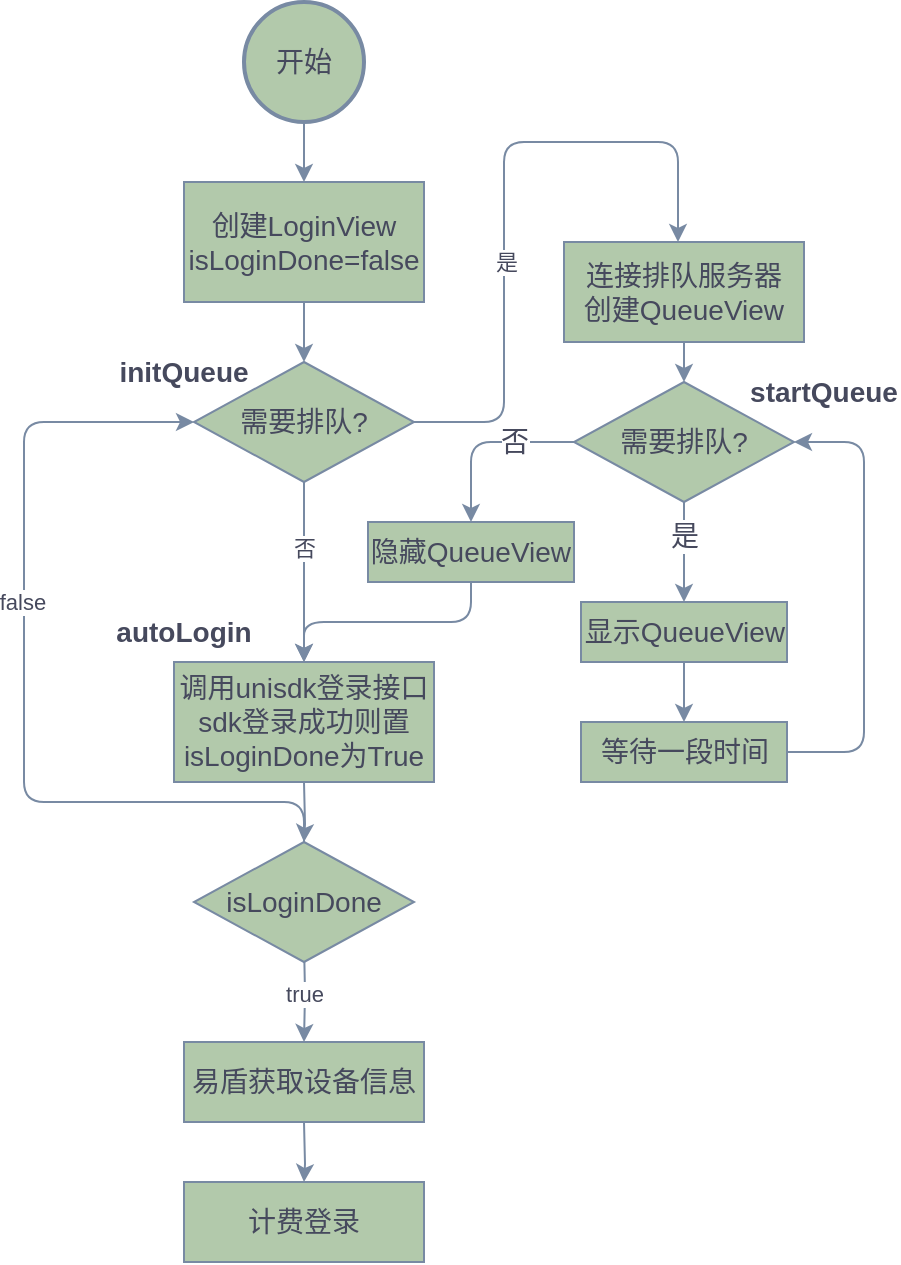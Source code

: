 <mxfile version="15.7.4" type="github" pages="6">
  <diagram id="XdbtvgqvNu7m0K-4gskh" name="第 2 页">
    <mxGraphModel dx="2177" dy="834" grid="1" gridSize="10" guides="1" tooltips="1" connect="1" arrows="1" fold="1" page="1" pageScale="1" pageWidth="827" pageHeight="1169" math="0" shadow="0">
      <root>
        <mxCell id="XElLrKs_fJI2qOLERGhf-0" />
        <mxCell id="XElLrKs_fJI2qOLERGhf-1" parent="XElLrKs_fJI2qOLERGhf-0" />
        <mxCell id="XElLrKs_fJI2qOLERGhf-2" style="edgeStyle=orthogonalEdgeStyle;rounded=0;orthogonalLoop=1;jettySize=auto;html=1;fontSize=14;exitX=0.5;exitY=1;exitDx=0;exitDy=0;exitPerimeter=0;strokeColor=#788AA3;fontColor=#46495D;" parent="XElLrKs_fJI2qOLERGhf-1" source="XElLrKs_fJI2qOLERGhf-13" target="XElLrKs_fJI2qOLERGhf-5" edge="1">
          <mxGeometry relative="1" as="geometry">
            <mxPoint x="-460" y="220" as="sourcePoint" />
          </mxGeometry>
        </mxCell>
        <mxCell id="XElLrKs_fJI2qOLERGhf-3" style="edgeStyle=orthogonalEdgeStyle;rounded=0;orthogonalLoop=1;jettySize=auto;html=1;fontSize=14;exitX=0.5;exitY=1;exitDx=0;exitDy=0;strokeColor=#788AA3;fontColor=#46495D;" parent="XElLrKs_fJI2qOLERGhf-1" source="XElLrKs_fJI2qOLERGhf-14" target="XElLrKs_fJI2qOLERGhf-7" edge="1">
          <mxGeometry relative="1" as="geometry">
            <mxPoint x="-460" y="400" as="sourcePoint" />
          </mxGeometry>
        </mxCell>
        <mxCell id="856v2uh3g571-Y4YOiQi-13" value="否" style="edgeLabel;html=1;align=center;verticalAlign=middle;resizable=0;points=[];fontColor=#46495D;" vertex="1" connectable="0" parent="XElLrKs_fJI2qOLERGhf-3">
          <mxGeometry x="-0.283" relative="1" as="geometry">
            <mxPoint as="offset" />
          </mxGeometry>
        </mxCell>
        <mxCell id="XElLrKs_fJI2qOLERGhf-4" style="edgeStyle=orthogonalEdgeStyle;rounded=0;orthogonalLoop=1;jettySize=auto;html=1;fontSize=14;strokeColor=#788AA3;fontColor=#46495D;" parent="XElLrKs_fJI2qOLERGhf-1" source="XElLrKs_fJI2qOLERGhf-5" target="XElLrKs_fJI2qOLERGhf-14" edge="1">
          <mxGeometry relative="1" as="geometry" />
        </mxCell>
        <mxCell id="XElLrKs_fJI2qOLERGhf-5" value="创建LoginView&lt;br&gt;isLoginDone=false" style="rounded=0;whiteSpace=wrap;html=1;fontSize=14;fillColor=#B2C9AB;strokeColor=#788AA3;fontColor=#46495D;" parent="XElLrKs_fJI2qOLERGhf-1" vertex="1">
          <mxGeometry x="-520" y="230" width="120" height="60" as="geometry" />
        </mxCell>
        <mxCell id="XElLrKs_fJI2qOLERGhf-6" style="edgeStyle=orthogonalEdgeStyle;rounded=0;orthogonalLoop=1;jettySize=auto;html=1;fontSize=14;strokeColor=#788AA3;fontColor=#46495D;" parent="XElLrKs_fJI2qOLERGhf-1" target="XElLrKs_fJI2qOLERGhf-11" edge="1">
          <mxGeometry relative="1" as="geometry">
            <mxPoint x="-460" y="660" as="targetPoint" />
            <mxPoint x="-460" y="610" as="sourcePoint" />
          </mxGeometry>
        </mxCell>
        <mxCell id="856v2uh3g571-Y4YOiQi-7" value="true" style="edgeLabel;html=1;align=center;verticalAlign=middle;resizable=0;points=[];fontColor=#46495D;" vertex="1" connectable="0" parent="XElLrKs_fJI2qOLERGhf-6">
          <mxGeometry x="0.382" y="1" relative="1" as="geometry">
            <mxPoint x="-1" y="-9" as="offset" />
          </mxGeometry>
        </mxCell>
        <mxCell id="XElLrKs_fJI2qOLERGhf-7" value="调用unisdk登录接口&lt;br&gt;sdk登录成功则置&lt;br&gt;isLoginDone为True" style="rounded=0;whiteSpace=wrap;html=1;fontSize=14;fillColor=#B2C9AB;strokeColor=#788AA3;fontColor=#46495D;" parent="XElLrKs_fJI2qOLERGhf-1" vertex="1">
          <mxGeometry x="-525" y="470" width="130" height="60" as="geometry" />
        </mxCell>
        <mxCell id="XElLrKs_fJI2qOLERGhf-11" value="易盾获取设备信息" style="rounded=0;whiteSpace=wrap;html=1;fontSize=14;fillColor=#B2C9AB;strokeColor=#788AA3;fontColor=#46495D;" parent="XElLrKs_fJI2qOLERGhf-1" vertex="1">
          <mxGeometry x="-520" y="660" width="120" height="40" as="geometry" />
        </mxCell>
        <mxCell id="XElLrKs_fJI2qOLERGhf-13" value="开始" style="strokeWidth=2;html=1;shape=mxgraph.flowchart.start_1;whiteSpace=wrap;fontSize=14;fillColor=#B2C9AB;strokeColor=#788AA3;fontColor=#46495D;" parent="XElLrKs_fJI2qOLERGhf-1" vertex="1">
          <mxGeometry x="-490" y="140" width="60" height="60" as="geometry" />
        </mxCell>
        <mxCell id="856v2uh3g571-Y4YOiQi-11" style="edgeStyle=orthogonalEdgeStyle;curved=0;rounded=1;sketch=0;orthogonalLoop=1;jettySize=auto;html=1;fontColor=#46495D;strokeColor=#788AA3;fillColor=#B2C9AB;" edge="1" parent="XElLrKs_fJI2qOLERGhf-1" source="XElLrKs_fJI2qOLERGhf-14" target="856v2uh3g571-Y4YOiQi-10">
          <mxGeometry relative="1" as="geometry">
            <mxPoint x="-240" y="190" as="targetPoint" />
            <Array as="points">
              <mxPoint x="-360" y="350" />
              <mxPoint x="-360" y="210" />
              <mxPoint x="-273" y="210" />
            </Array>
          </mxGeometry>
        </mxCell>
        <mxCell id="856v2uh3g571-Y4YOiQi-12" value="是" style="edgeLabel;html=1;align=center;verticalAlign=middle;resizable=0;points=[];fontColor=#46495D;" vertex="1" connectable="0" parent="856v2uh3g571-Y4YOiQi-11">
          <mxGeometry x="-0.4" y="-2" relative="1" as="geometry">
            <mxPoint x="-1" y="-29" as="offset" />
          </mxGeometry>
        </mxCell>
        <mxCell id="XElLrKs_fJI2qOLERGhf-14" value="需要排队?" style="rhombus;whiteSpace=wrap;html=1;fontSize=14;fillColor=#B2C9AB;strokeColor=#788AA3;fontColor=#46495D;" parent="XElLrKs_fJI2qOLERGhf-1" vertex="1">
          <mxGeometry x="-515" y="320" width="110" height="60" as="geometry" />
        </mxCell>
        <mxCell id="856v2uh3g571-Y4YOiQi-3" style="edgeStyle=orthogonalEdgeStyle;rounded=0;orthogonalLoop=1;jettySize=auto;html=1;fontSize=14;strokeColor=#788AA3;fontColor=#46495D;" edge="1" target="856v2uh3g571-Y4YOiQi-4" parent="XElLrKs_fJI2qOLERGhf-1">
          <mxGeometry relative="1" as="geometry">
            <mxPoint x="-460" y="750" as="targetPoint" />
            <mxPoint x="-460" y="700" as="sourcePoint" />
          </mxGeometry>
        </mxCell>
        <mxCell id="856v2uh3g571-Y4YOiQi-4" value="计费登录" style="rounded=0;whiteSpace=wrap;html=1;fontSize=14;fillColor=#B2C9AB;strokeColor=#788AA3;fontColor=#46495D;" vertex="1" parent="XElLrKs_fJI2qOLERGhf-1">
          <mxGeometry x="-520" y="730" width="120" height="40" as="geometry" />
        </mxCell>
        <mxCell id="856v2uh3g571-Y4YOiQi-5" style="edgeStyle=orthogonalEdgeStyle;rounded=0;orthogonalLoop=1;jettySize=auto;html=1;fontSize=14;strokeColor=#788AA3;fontColor=#46495D;" edge="1" target="856v2uh3g571-Y4YOiQi-6" parent="XElLrKs_fJI2qOLERGhf-1">
          <mxGeometry relative="1" as="geometry">
            <mxPoint x="-460" y="530" as="sourcePoint" />
          </mxGeometry>
        </mxCell>
        <mxCell id="856v2uh3g571-Y4YOiQi-8" style="edgeStyle=orthogonalEdgeStyle;curved=0;rounded=1;sketch=0;orthogonalLoop=1;jettySize=auto;html=1;entryX=0;entryY=0.5;entryDx=0;entryDy=0;fontColor=#46495D;strokeColor=#788AA3;fillColor=#B2C9AB;" edge="1" parent="XElLrKs_fJI2qOLERGhf-1" source="856v2uh3g571-Y4YOiQi-6" target="XElLrKs_fJI2qOLERGhf-14">
          <mxGeometry relative="1" as="geometry">
            <Array as="points">
              <mxPoint x="-600" y="540" />
              <mxPoint x="-600" y="350" />
            </Array>
          </mxGeometry>
        </mxCell>
        <mxCell id="856v2uh3g571-Y4YOiQi-9" value="false" style="edgeLabel;html=1;align=center;verticalAlign=middle;resizable=0;points=[];fontColor=#46495D;" vertex="1" connectable="0" parent="856v2uh3g571-Y4YOiQi-8">
          <mxGeometry x="-0.043" y="1" relative="1" as="geometry">
            <mxPoint y="-52" as="offset" />
          </mxGeometry>
        </mxCell>
        <mxCell id="856v2uh3g571-Y4YOiQi-6" value="isLoginDone" style="rhombus;whiteSpace=wrap;html=1;fontSize=14;fillColor=#B2C9AB;strokeColor=#788AA3;fontColor=#46495D;" vertex="1" parent="XElLrKs_fJI2qOLERGhf-1">
          <mxGeometry x="-515" y="560" width="110" height="60" as="geometry" />
        </mxCell>
        <mxCell id="856v2uh3g571-Y4YOiQi-15" style="edgeStyle=orthogonalEdgeStyle;curved=0;rounded=1;sketch=0;orthogonalLoop=1;jettySize=auto;html=1;entryX=0.5;entryY=0;entryDx=0;entryDy=0;fontColor=#46495D;strokeColor=#788AA3;fillColor=#B2C9AB;" edge="1" parent="XElLrKs_fJI2qOLERGhf-1" source="856v2uh3g571-Y4YOiQi-10" target="856v2uh3g571-Y4YOiQi-16">
          <mxGeometry relative="1" as="geometry">
            <mxPoint x="-275" y="310" as="sourcePoint" />
            <mxPoint x="-275" y="340" as="targetPoint" />
          </mxGeometry>
        </mxCell>
        <mxCell id="856v2uh3g571-Y4YOiQi-10" value="连接排队服务器&lt;br&gt;创建QueueView" style="rounded=0;whiteSpace=wrap;html=1;fontSize=14;fillColor=#B2C9AB;strokeColor=#788AA3;fontColor=#46495D;" vertex="1" parent="XElLrKs_fJI2qOLERGhf-1">
          <mxGeometry x="-330" y="260" width="120" height="50" as="geometry" />
        </mxCell>
        <mxCell id="856v2uh3g571-Y4YOiQi-20" style="edgeStyle=orthogonalEdgeStyle;curved=0;rounded=1;sketch=0;orthogonalLoop=1;jettySize=auto;html=1;entryX=0.5;entryY=0;entryDx=0;entryDy=0;fontColor=#46495D;strokeColor=#788AA3;fillColor=#B2C9AB;" edge="1" parent="XElLrKs_fJI2qOLERGhf-1" source="856v2uh3g571-Y4YOiQi-16" target="856v2uh3g571-Y4YOiQi-19">
          <mxGeometry relative="1" as="geometry">
            <Array as="points">
              <mxPoint x="-377" y="360" />
            </Array>
          </mxGeometry>
        </mxCell>
        <mxCell id="856v2uh3g571-Y4YOiQi-32" value="否" style="edgeLabel;html=1;align=center;verticalAlign=middle;resizable=0;points=[];fontSize=14;fontColor=#46495D;" vertex="1" connectable="0" parent="856v2uh3g571-Y4YOiQi-20">
          <mxGeometry x="-0.337" relative="1" as="geometry">
            <mxPoint as="offset" />
          </mxGeometry>
        </mxCell>
        <mxCell id="856v2uh3g571-Y4YOiQi-23" style="edgeStyle=orthogonalEdgeStyle;curved=0;rounded=1;sketch=0;orthogonalLoop=1;jettySize=auto;html=1;entryX=0.5;entryY=0;entryDx=0;entryDy=0;fontColor=#46495D;strokeColor=#788AA3;fillColor=#B2C9AB;" edge="1" parent="XElLrKs_fJI2qOLERGhf-1" source="856v2uh3g571-Y4YOiQi-16" target="856v2uh3g571-Y4YOiQi-22">
          <mxGeometry relative="1" as="geometry" />
        </mxCell>
        <mxCell id="856v2uh3g571-Y4YOiQi-31" value="是" style="edgeLabel;html=1;align=center;verticalAlign=middle;resizable=0;points=[];fontSize=14;fontColor=#46495D;" vertex="1" connectable="0" parent="856v2uh3g571-Y4YOiQi-23">
          <mxGeometry x="-0.333" relative="1" as="geometry">
            <mxPoint as="offset" />
          </mxGeometry>
        </mxCell>
        <mxCell id="856v2uh3g571-Y4YOiQi-16" value="需要排队?" style="rhombus;whiteSpace=wrap;html=1;fontSize=14;fillColor=#B2C9AB;strokeColor=#788AA3;fontColor=#46495D;" vertex="1" parent="XElLrKs_fJI2qOLERGhf-1">
          <mxGeometry x="-325" y="330" width="110" height="60" as="geometry" />
        </mxCell>
        <mxCell id="856v2uh3g571-Y4YOiQi-21" style="edgeStyle=orthogonalEdgeStyle;curved=0;rounded=1;sketch=0;orthogonalLoop=1;jettySize=auto;html=1;fontColor=#46495D;strokeColor=#788AA3;fillColor=#B2C9AB;exitX=0.5;exitY=1;exitDx=0;exitDy=0;" edge="1" parent="XElLrKs_fJI2qOLERGhf-1" source="856v2uh3g571-Y4YOiQi-19" target="XElLrKs_fJI2qOLERGhf-7">
          <mxGeometry relative="1" as="geometry">
            <mxPoint x="-356.486" y="450" as="sourcePoint" />
          </mxGeometry>
        </mxCell>
        <mxCell id="856v2uh3g571-Y4YOiQi-19" value="隐藏QueueView" style="rounded=0;whiteSpace=wrap;html=1;fontSize=14;fillColor=#B2C9AB;strokeColor=#788AA3;fontColor=#46495D;" vertex="1" parent="XElLrKs_fJI2qOLERGhf-1">
          <mxGeometry x="-428" y="400" width="103" height="30" as="geometry" />
        </mxCell>
        <mxCell id="856v2uh3g571-Y4YOiQi-26" style="edgeStyle=orthogonalEdgeStyle;curved=0;rounded=1;sketch=0;orthogonalLoop=1;jettySize=auto;html=1;entryX=0.5;entryY=0;entryDx=0;entryDy=0;fontColor=#46495D;strokeColor=#788AA3;fillColor=#B2C9AB;" edge="1" parent="XElLrKs_fJI2qOLERGhf-1" source="856v2uh3g571-Y4YOiQi-22" target="856v2uh3g571-Y4YOiQi-24">
          <mxGeometry relative="1" as="geometry" />
        </mxCell>
        <mxCell id="856v2uh3g571-Y4YOiQi-22" value="显示QueueView" style="rounded=0;whiteSpace=wrap;html=1;fontSize=14;fillColor=#B2C9AB;strokeColor=#788AA3;fontColor=#46495D;" vertex="1" parent="XElLrKs_fJI2qOLERGhf-1">
          <mxGeometry x="-321.5" y="440" width="103" height="30" as="geometry" />
        </mxCell>
        <mxCell id="856v2uh3g571-Y4YOiQi-27" style="edgeStyle=orthogonalEdgeStyle;curved=0;rounded=1;sketch=0;orthogonalLoop=1;jettySize=auto;html=1;entryX=1;entryY=0.5;entryDx=0;entryDy=0;fontColor=#46495D;strokeColor=#788AA3;fillColor=#B2C9AB;" edge="1" parent="XElLrKs_fJI2qOLERGhf-1" source="856v2uh3g571-Y4YOiQi-24" target="856v2uh3g571-Y4YOiQi-16">
          <mxGeometry relative="1" as="geometry">
            <Array as="points">
              <mxPoint x="-180" y="515" />
              <mxPoint x="-180" y="360" />
            </Array>
          </mxGeometry>
        </mxCell>
        <mxCell id="856v2uh3g571-Y4YOiQi-24" value="等待一段时间" style="rounded=0;whiteSpace=wrap;html=1;fontSize=14;fillColor=#B2C9AB;strokeColor=#788AA3;fontColor=#46495D;" vertex="1" parent="XElLrKs_fJI2qOLERGhf-1">
          <mxGeometry x="-321.5" y="500" width="103" height="30" as="geometry" />
        </mxCell>
        <mxCell id="856v2uh3g571-Y4YOiQi-28" value="startQueue" style="text;html=1;strokeColor=none;fillColor=none;align=center;verticalAlign=middle;whiteSpace=wrap;rounded=0;sketch=0;fontColor=#46495D;fontStyle=1;fontSize=14;" vertex="1" parent="XElLrKs_fJI2qOLERGhf-1">
          <mxGeometry x="-230" y="320" width="60" height="30" as="geometry" />
        </mxCell>
        <mxCell id="856v2uh3g571-Y4YOiQi-29" value="initQueue" style="text;html=1;strokeColor=none;fillColor=none;align=center;verticalAlign=middle;whiteSpace=wrap;rounded=0;sketch=0;fontColor=#46495D;fontStyle=1;fontSize=14;" vertex="1" parent="XElLrKs_fJI2qOLERGhf-1">
          <mxGeometry x="-550" y="310" width="60" height="30" as="geometry" />
        </mxCell>
        <mxCell id="856v2uh3g571-Y4YOiQi-30" value="autoLogin" style="text;html=1;strokeColor=none;fillColor=none;align=center;verticalAlign=middle;whiteSpace=wrap;rounded=0;sketch=0;fontColor=#46495D;fontStyle=1;fontSize=14;" vertex="1" parent="XElLrKs_fJI2qOLERGhf-1">
          <mxGeometry x="-550" y="440" width="60" height="30" as="geometry" />
        </mxCell>
      </root>
    </mxGraphModel>
  </diagram>
  <diagram id="0zNtji5Bm1usM6clEmAa" name="Page-1">
    <mxGraphModel dx="1079" dy="813" grid="1" gridSize="10" guides="1" tooltips="1" connect="1" arrows="1" fold="1" page="1" pageScale="1" pageWidth="827" pageHeight="1169" math="0" shadow="0">
      <root>
        <mxCell id="0" />
        <mxCell id="1" parent="0" />
        <mxCell id="dNukob80SHSAQVU258_d-9" style="edgeStyle=orthogonalEdgeStyle;rounded=0;orthogonalLoop=1;jettySize=auto;html=1;exitX=0.5;exitY=1;exitDx=0;exitDy=0;exitPerimeter=0;entryX=0.5;entryY=0;entryDx=0;entryDy=0;fontSize=14;strokeColor=#788AA3;fontColor=#46495D;" parent="1" source="dNukob80SHSAQVU258_d-1" target="NQ43_fncHJeU2ACMJRgW-8" edge="1">
          <mxGeometry relative="1" as="geometry">
            <mxPoint x="230" y="235" as="targetPoint" />
          </mxGeometry>
        </mxCell>
        <mxCell id="dNukob80SHSAQVU258_d-1" value="App开始" style="strokeWidth=2;html=1;shape=mxgraph.flowchart.start_1;whiteSpace=wrap;fontSize=14;fillColor=#B2C9AB;strokeColor=#788AA3;fontColor=#46495D;" parent="1" vertex="1">
          <mxGeometry x="180" y="140" width="100" height="60" as="geometry" />
        </mxCell>
        <mxCell id="dNukob80SHSAQVU258_d-14" style="edgeStyle=orthogonalEdgeStyle;rounded=0;orthogonalLoop=1;jettySize=auto;html=1;exitX=1;exitY=0.5;exitDx=0;exitDy=0;entryX=0;entryY=0.5;entryDx=0;entryDy=0;fontSize=14;strokeColor=#788AA3;fontColor=#46495D;" parent="1" edge="1">
          <mxGeometry relative="1" as="geometry">
            <mxPoint x="285" y="269.5" as="sourcePoint" />
            <mxPoint x="334" y="269.5" as="targetPoint" />
          </mxGeometry>
        </mxCell>
        <mxCell id="dNukob80SHSAQVU258_d-15" style="edgeStyle=orthogonalEdgeStyle;rounded=0;orthogonalLoop=1;jettySize=auto;html=1;fontSize=14;strokeColor=#788AA3;fontColor=#46495D;" parent="1" target="dNukob80SHSAQVU258_d-10" edge="1">
          <mxGeometry relative="1" as="geometry">
            <mxPoint x="230" y="305" as="sourcePoint" />
          </mxGeometry>
        </mxCell>
        <mxCell id="dNukob80SHSAQVU258_d-16" value="接受" style="edgeLabel;html=1;align=center;verticalAlign=middle;resizable=0;points=[];fontSize=14;fontColor=#46495D;" parent="dNukob80SHSAQVU258_d-15" vertex="1" connectable="0">
          <mxGeometry x="-0.029" y="-2" relative="1" as="geometry">
            <mxPoint as="offset" />
          </mxGeometry>
        </mxCell>
        <mxCell id="dNukob80SHSAQVU258_d-10" value="创建&lt;b&gt;viewController&lt;/b&gt;&lt;br&gt;并显示" style="rounded=0;whiteSpace=wrap;html=1;fontSize=14;fillColor=#B2C9AB;strokeColor=#788AA3;fontColor=#46495D;" parent="1" vertex="1">
          <mxGeometry x="160" y="350" width="140" height="60" as="geometry" />
        </mxCell>
        <mxCell id="dNukob80SHSAQVU258_d-11" value="接入易盾、unisdk初始化、获取权限等" style="rounded=0;whiteSpace=wrap;html=1;fontSize=14;fillColor=#B2C9AB;strokeColor=#788AA3;fontColor=#46495D;" parent="1" vertex="1">
          <mxGeometry x="334" y="240" width="106" height="60" as="geometry" />
        </mxCell>
        <mxCell id="NQ43_fncHJeU2ACMJRgW-9" value="" style="edgeStyle=orthogonalEdgeStyle;rounded=0;orthogonalLoop=1;jettySize=auto;html=1;strokeColor=#788AA3;fontColor=#46495D;" parent="1" source="NQ43_fncHJeU2ACMJRgW-8" target="dNukob80SHSAQVU258_d-10" edge="1">
          <mxGeometry relative="1" as="geometry" />
        </mxCell>
        <mxCell id="1LLkPp4MGTppr0RsGGoN-3" style="edgeStyle=orthogonalEdgeStyle;curved=0;rounded=1;sketch=0;orthogonalLoop=1;jettySize=auto;html=1;fontColor=#46495D;strokeColor=#788AA3;fillColor=#B2C9AB;entryX=1;entryY=0.5;entryDx=0;entryDy=0;" parent="1" source="NQ43_fncHJeU2ACMJRgW-8" target="1LLkPp4MGTppr0RsGGoN-1" edge="1">
          <mxGeometry relative="1" as="geometry">
            <mxPoint x="140" y="270" as="targetPoint" />
          </mxGeometry>
        </mxCell>
        <mxCell id="1LLkPp4MGTppr0RsGGoN-6" value="拒绝" style="edgeLabel;html=1;align=center;verticalAlign=middle;resizable=0;points=[];fontColor=#46495D;" parent="1LLkPp4MGTppr0RsGGoN-3" vertex="1" connectable="0">
          <mxGeometry x="-0.169" y="-1" relative="1" as="geometry">
            <mxPoint x="-8" y="1" as="offset" />
          </mxGeometry>
        </mxCell>
        <mxCell id="NQ43_fncHJeU2ACMJRgW-8" value="用户协议" style="rhombus;whiteSpace=wrap;html=1;fillColor=#B2C9AB;strokeColor=#788AA3;fontColor=#46495D;" parent="1" vertex="1">
          <mxGeometry x="175" y="240" width="110" height="60" as="geometry" />
        </mxCell>
        <mxCell id="NQ43_fncHJeU2ACMJRgW-28" style="edgeStyle=orthogonalEdgeStyle;rounded=0;orthogonalLoop=1;jettySize=auto;html=1;entryX=0.5;entryY=0;entryDx=0;entryDy=0;fontSize=14;exitX=0.5;exitY=1;exitDx=0;exitDy=0;strokeColor=#788AA3;fontColor=#46495D;" parent="1" source="dNukob80SHSAQVU258_d-10" target="NQ43_fncHJeU2ACMJRgW-29" edge="1">
          <mxGeometry relative="1" as="geometry">
            <mxPoint x="130" y="440" as="sourcePoint" />
          </mxGeometry>
        </mxCell>
        <mxCell id="1LLkPp4MGTppr0RsGGoN-8" style="edgeStyle=orthogonalEdgeStyle;curved=0;rounded=1;sketch=0;orthogonalLoop=1;jettySize=auto;html=1;entryX=0.5;entryY=0;entryDx=0;entryDy=0;fontColor=#46495D;strokeColor=#788AA3;fillColor=#B2C9AB;" parent="1" source="NQ43_fncHJeU2ACMJRgW-29" target="1LLkPp4MGTppr0RsGGoN-7" edge="1">
          <mxGeometry relative="1" as="geometry" />
        </mxCell>
        <mxCell id="NQ43_fncHJeU2ACMJRgW-29" value="加载服务器json&lt;br style=&quot;font-size: 14px&quot;&gt;建立bridge" style="rounded=0;whiteSpace=wrap;html=1;fontSize=14;fillColor=#B2C9AB;strokeColor=#788AA3;fontColor=#46495D;" parent="1" vertex="1">
          <mxGeometry x="170" y="440" width="120" height="60" as="geometry" />
        </mxCell>
        <mxCell id="1LLkPp4MGTppr0RsGGoN-1" value="关闭游戏" style="rounded=0;whiteSpace=wrap;html=1;fontSize=14;fillColor=#B2C9AB;strokeColor=#788AA3;fontColor=#46495D;" parent="1" vertex="1">
          <mxGeometry x="30" y="250" width="80" height="40" as="geometry" />
        </mxCell>
        <mxCell id="1LLkPp4MGTppr0RsGGoN-7" value="开始资源加载&lt;br&gt;(StartSourcesRequest)" style="rounded=0;whiteSpace=wrap;html=1;sketch=0;fontColor=#46495D;strokeColor=#788AA3;fillColor=#B2C9AB;" parent="1" vertex="1">
          <mxGeometry x="165" y="525" width="130" height="45" as="geometry" />
        </mxCell>
      </root>
    </mxGraphModel>
  </diagram>
  <diagram id="JQtpKOBXFmRmWbCQkqAF" name="第 3 页">
    <mxGraphModel dx="1079" dy="813" grid="1" gridSize="10" guides="1" tooltips="1" connect="1" arrows="1" fold="1" page="1" pageScale="1" pageWidth="827" pageHeight="1169" math="0" shadow="0">
      <root>
        <mxCell id="m0FaJH8ulTKsaQKVKOO_-0" />
        <mxCell id="m0FaJH8ulTKsaQKVKOO_-1" parent="m0FaJH8ulTKsaQKVKOO_-0" />
        <mxCell id="cwK9Ucg0HTaztU7DlYbC-27" style="edgeStyle=orthogonalEdgeStyle;curved=0;rounded=1;sketch=0;orthogonalLoop=1;jettySize=auto;html=1;fontSize=14;fontColor=#46495D;endArrow=block;endFill=0;strokeColor=#788AA3;fillColor=#B2C9AB;entryX=0.506;entryY=0.975;entryDx=0;entryDy=0;entryPerimeter=0;" parent="m0FaJH8ulTKsaQKVKOO_-1" source="cwK9Ucg0HTaztU7DlYbC-2" target="cwK9Ucg0HTaztU7DlYbC-9" edge="1">
          <mxGeometry relative="1" as="geometry">
            <mxPoint x="385" y="150" as="targetPoint" />
          </mxGeometry>
        </mxCell>
        <mxCell id="cwK9Ucg0HTaztU7DlYbC-2" value="BridgeViewController" style="swimlane;fontStyle=1;align=center;verticalAlign=top;childLayout=stackLayout;horizontal=1;startSize=26;horizontalStack=0;resizeParent=1;resizeParentMax=0;resizeLast=0;collapsible=1;marginBottom=0;rounded=0;sketch=0;fontSize=14;fontColor=#46495D;strokeColor=#788AA3;fillColor=#B2C9AB;" parent="m0FaJH8ulTKsaQKVKOO_-1" vertex="1">
          <mxGeometry x="305" y="180" width="160" height="86" as="geometry" />
        </mxCell>
        <mxCell id="cwK9Ucg0HTaztU7DlYbC-3" value="+ m_programThread" style="text;strokeColor=none;fillColor=none;align=left;verticalAlign=top;spacingLeft=4;spacingRight=4;overflow=hidden;rotatable=0;points=[[0,0.5],[1,0.5]];portConstraint=eastwest;rounded=0;sketch=0;fontSize=12;fontColor=#46495D;" parent="cwK9Ucg0HTaztU7DlYbC-2" vertex="1">
          <mxGeometry y="26" width="160" height="26" as="geometry" />
        </mxCell>
        <mxCell id="cwK9Ucg0HTaztU7DlYbC-4" value="" style="line;strokeWidth=1;fillColor=none;align=left;verticalAlign=middle;spacingTop=-1;spacingLeft=3;spacingRight=3;rotatable=0;labelPosition=right;points=[];portConstraint=eastwest;rounded=0;sketch=0;fontSize=14;fontColor=#46495D;strokeColor=#788AA3;" parent="cwK9Ucg0HTaztU7DlYbC-2" vertex="1">
          <mxGeometry y="52" width="160" height="8" as="geometry" />
        </mxCell>
        <mxCell id="cwK9Ucg0HTaztU7DlYbC-5" value="- onStartProgram&#xa;- " style="text;strokeColor=none;fillColor=none;align=left;verticalAlign=top;spacingLeft=4;spacingRight=4;overflow=hidden;rotatable=0;points=[[0,0.5],[1,0.5]];portConstraint=eastwest;rounded=0;sketch=0;fontSize=12;fontColor=#46495D;" parent="cwK9Ucg0HTaztU7DlYbC-2" vertex="1">
          <mxGeometry y="60" width="160" height="26" as="geometry" />
        </mxCell>
        <mxCell id="cwK9Ucg0HTaztU7DlYbC-6" value="ViewController" style="swimlane;fontStyle=1;align=center;verticalAlign=top;childLayout=stackLayout;horizontal=1;startSize=26;horizontalStack=0;resizeParent=1;resizeParentMax=0;resizeLast=0;collapsible=1;marginBottom=0;rounded=0;sketch=0;fontSize=14;fontColor=#46495D;strokeColor=#788AA3;fillColor=#B2C9AB;" parent="m0FaJH8ulTKsaQKVKOO_-1" vertex="1">
          <mxGeometry x="305" y="70" width="160" height="74" as="geometry" />
        </mxCell>
        <mxCell id="cwK9Ucg0HTaztU7DlYbC-8" value="" style="line;strokeWidth=1;fillColor=none;align=left;verticalAlign=middle;spacingTop=-1;spacingLeft=3;spacingRight=3;rotatable=0;labelPosition=right;points=[];portConstraint=eastwest;rounded=0;sketch=0;fontSize=14;fontColor=#46495D;strokeColor=#788AA3;" parent="cwK9Ucg0HTaztU7DlYbC-6" vertex="1">
          <mxGeometry y="26" width="160" height="8" as="geometry" />
        </mxCell>
        <mxCell id="cwK9Ucg0HTaztU7DlYbC-9" value="- viewDidLoad&#xa;- viewWillAppear" style="text;strokeColor=none;fillColor=none;align=left;verticalAlign=middle;spacingLeft=4;spacingRight=4;overflow=hidden;rotatable=0;points=[[0,0.5],[1,0.5]];portConstraint=eastwest;rounded=0;sketch=0;fontSize=12;fontColor=#46495D;" parent="cwK9Ucg0HTaztU7DlYbC-6" vertex="1">
          <mxGeometry y="34" width="160" height="40" as="geometry" />
        </mxCell>
        <mxCell id="cwK9Ucg0HTaztU7DlYbC-26" style="edgeStyle=orthogonalEdgeStyle;curved=0;rounded=1;sketch=0;orthogonalLoop=1;jettySize=auto;html=1;fontSize=14;fontColor=#46495D;endArrow=block;endFill=0;strokeColor=#788AA3;fillColor=#B2C9AB;entryX=0.497;entryY=1.007;entryDx=0;entryDy=0;entryPerimeter=0;" parent="m0FaJH8ulTKsaQKVKOO_-1" source="cwK9Ucg0HTaztU7DlYbC-15" target="cwK9Ucg0HTaztU7DlYbC-5" edge="1">
          <mxGeometry relative="1" as="geometry">
            <mxPoint x="385" y="270" as="targetPoint" />
          </mxGeometry>
        </mxCell>
        <mxCell id="cwK9Ucg0HTaztU7DlYbC-15" value="MetalViewController" style="swimlane;fontStyle=1;align=center;verticalAlign=top;childLayout=stackLayout;horizontal=1;startSize=26;horizontalStack=0;resizeParent=1;resizeParentMax=0;resizeLast=0;collapsible=1;marginBottom=0;rounded=0;sketch=0;fontSize=14;fontColor=#46495D;strokeColor=#788AA3;fillColor=#B2C9AB;" parent="m0FaJH8ulTKsaQKVKOO_-1" vertex="1">
          <mxGeometry x="305" y="300" width="160" height="60" as="geometry" />
        </mxCell>
        <mxCell id="cwK9Ucg0HTaztU7DlYbC-17" value="" style="line;strokeWidth=1;fillColor=none;align=left;verticalAlign=middle;spacingTop=-1;spacingLeft=3;spacingRight=3;rotatable=0;labelPosition=right;points=[];portConstraint=eastwest;rounded=0;sketch=0;fontSize=14;fontColor=#46495D;strokeColor=#788AA3;" parent="cwK9Ucg0HTaztU7DlYbC-15" vertex="1">
          <mxGeometry y="26" width="160" height="8" as="geometry" />
        </mxCell>
        <mxCell id="cwK9Ucg0HTaztU7DlYbC-18" value="- onStartProgram" style="text;strokeColor=none;fillColor=none;align=left;verticalAlign=top;spacingLeft=4;spacingRight=4;overflow=hidden;rotatable=0;points=[[0,0.5],[1,0.5]];portConstraint=eastwest;rounded=0;sketch=0;fontSize=14;fontColor=#46495D;" parent="cwK9Ucg0HTaztU7DlYbC-15" vertex="1">
          <mxGeometry y="34" width="160" height="26" as="geometry" />
        </mxCell>
        <mxCell id="cwK9Ucg0HTaztU7DlYbC-22" style="edgeStyle=orthogonalEdgeStyle;curved=0;rounded=1;sketch=0;orthogonalLoop=1;jettySize=auto;html=1;fontSize=14;fontColor=#46495D;endArrow=block;endFill=0;strokeColor=#788AA3;fillColor=#B2C9AB;" parent="m0FaJH8ulTKsaQKVKOO_-1" source="cwK9Ucg0HTaztU7DlYbC-19" edge="1">
          <mxGeometry relative="1" as="geometry">
            <mxPoint x="385" y="360.0" as="targetPoint" />
          </mxGeometry>
        </mxCell>
        <mxCell id="cwK9Ucg0HTaztU7DlYbC-19" value="ViewController_Netease" style="html=1;rounded=0;sketch=0;fontSize=14;fontColor=#46495D;strokeColor=#788AA3;fillColor=#B2C9AB;fontStyle=1" parent="m0FaJH8ulTKsaQKVKOO_-1" vertex="1">
          <mxGeometry x="295" y="390" width="180" height="40" as="geometry" />
        </mxCell>
      </root>
    </mxGraphModel>
  </diagram>
  <diagram id="EeQMs84tUC11Kpx84xo6" name="第 4 页">
    <mxGraphModel dx="1079" dy="813" grid="1" gridSize="10" guides="1" tooltips="1" connect="1" arrows="1" fold="1" page="1" pageScale="1" pageWidth="827" pageHeight="1169" background="#F1FAEE" math="0" shadow="0">
      <root>
        <mxCell id="4PzTctW1agoyzeA8PCg--0" />
        <mxCell id="4PzTctW1agoyzeA8PCg--1" parent="4PzTctW1agoyzeA8PCg--0" />
        <mxCell id="4PzTctW1agoyzeA8PCg--2" style="edgeStyle=orthogonalEdgeStyle;rounded=0;orthogonalLoop=1;jettySize=auto;html=1;exitX=0.5;exitY=1;exitDx=0;exitDy=0;exitPerimeter=0;entryX=0.5;entryY=0;entryDx=0;entryDy=0;fontSize=14;strokeColor=#457B9D;fontColor=#1D3557;labelBackgroundColor=#F1FAEE;" parent="4PzTctW1agoyzeA8PCg--1" target="4PzTctW1agoyzeA8PCg--5" edge="1">
          <mxGeometry relative="1" as="geometry">
            <mxPoint x="230" y="200" as="sourcePoint" />
            <mxPoint x="230" y="235" as="targetPoint" />
          </mxGeometry>
        </mxCell>
        <mxCell id="4PzTctW1agoyzeA8PCg--3" style="edgeStyle=orthogonalEdgeStyle;rounded=0;orthogonalLoop=1;jettySize=auto;html=1;exitX=0;exitY=0.5;exitDx=0;exitDy=0;strokeColor=#457B9D;fontColor=#1D3557;labelBackgroundColor=#F1FAEE;" parent="4PzTctW1agoyzeA8PCg--1" source="4PzTctW1agoyzeA8PCg--5" target="4PzTctW1agoyzeA8PCg--5" edge="1">
          <mxGeometry relative="1" as="geometry">
            <mxPoint x="175" y="275" as="sourcePoint" />
            <mxPoint x="210" y="255" as="targetPoint" />
            <Array as="points">
              <mxPoint x="120" y="270" />
              <mxPoint x="120" y="220" />
              <mxPoint x="210" y="220" />
            </Array>
          </mxGeometry>
        </mxCell>
        <mxCell id="4PzTctW1agoyzeA8PCg--4" value="拒绝" style="edgeLabel;html=1;align=center;verticalAlign=middle;resizable=0;points=[];fontColor=#1D3557;labelBackgroundColor=#F1FAEE;" parent="4PzTctW1agoyzeA8PCg--3" vertex="1" connectable="0">
          <mxGeometry x="0.174" y="-2" relative="1" as="geometry">
            <mxPoint as="offset" />
          </mxGeometry>
        </mxCell>
        <mxCell id="4PzTctW1agoyzeA8PCg--5" value="用户协议" style="rhombus;whiteSpace=wrap;html=1;fillColor=#A8DADC;strokeColor=#457B9D;fontColor=#1D3557;" parent="4PzTctW1agoyzeA8PCg--1" vertex="1">
          <mxGeometry x="175" y="240" width="110" height="60" as="geometry" />
        </mxCell>
      </root>
    </mxGraphModel>
  </diagram>
  <diagram id="vpTjdxd3UGmM2BUBRY-q" name="第 5 页">
    <mxGraphModel dx="1079" dy="813" grid="1" gridSize="10" guides="1" tooltips="1" connect="1" arrows="1" fold="1" page="1" pageScale="1" pageWidth="827" pageHeight="1169" math="0" shadow="0">
      <root>
        <mxCell id="3-j7i_QApQKR25RYqVEL-0" />
        <mxCell id="3-j7i_QApQKR25RYqVEL-1" parent="3-j7i_QApQKR25RYqVEL-0" />
        <mxCell id="8Orr5WRz_L0PlYe_gDC_-5" style="edgeStyle=orthogonalEdgeStyle;curved=0;rounded=1;sketch=0;orthogonalLoop=1;jettySize=auto;html=1;entryX=0;entryY=0.5;entryDx=0;entryDy=0;fontColor=#46495D;strokeColor=#788AA3;fillColor=#B2C9AB;" parent="3-j7i_QApQKR25RYqVEL-1" source="4-RMxmTWeb9WswqO3EgR-0" target="8Orr5WRz_L0PlYe_gDC_-2" edge="1">
          <mxGeometry relative="1" as="geometry" />
        </mxCell>
        <mxCell id="4-RMxmTWeb9WswqO3EgR-0" value="App开始" style="strokeWidth=2;html=1;shape=mxgraph.flowchart.start_1;whiteSpace=wrap;fontSize=14;fillColor=#B2C9AB;strokeColor=#788AA3;fontColor=#46495D;" parent="3-j7i_QApQKR25RYqVEL-1" vertex="1">
          <mxGeometry x="50" y="230" width="100" height="60" as="geometry" />
        </mxCell>
        <mxCell id="8Orr5WRz_L0PlYe_gDC_-6" style="edgeStyle=orthogonalEdgeStyle;curved=0;rounded=1;sketch=0;orthogonalLoop=1;jettySize=auto;html=1;fontColor=#46495D;strokeColor=#788AA3;fillColor=#B2C9AB;entryX=0;entryY=0.5;entryDx=0;entryDy=0;" parent="3-j7i_QApQKR25RYqVEL-1" source="8Orr5WRz_L0PlYe_gDC_-2" target="8Orr5WRz_L0PlYe_gDC_-9" edge="1">
          <mxGeometry relative="1" as="geometry">
            <mxPoint x="310" y="305" as="targetPoint" />
          </mxGeometry>
        </mxCell>
        <mxCell id="8Orr5WRz_L0PlYe_gDC_-2" value="用户协议" style="rounded=0;whiteSpace=wrap;html=1;fontSize=14;fillColor=#B2C9AB;strokeColor=#788AA3;fontColor=#46495D;" parent="3-j7i_QApQKR25RYqVEL-1" vertex="1">
          <mxGeometry x="170" y="235" width="120" height="50" as="geometry" />
        </mxCell>
        <mxCell id="8Orr5WRz_L0PlYe_gDC_-15" style="edgeStyle=orthogonalEdgeStyle;curved=0;rounded=1;sketch=0;orthogonalLoop=1;jettySize=auto;html=1;entryX=0.5;entryY=0;entryDx=0;entryDy=0;fontColor=#46495D;strokeColor=#788AA3;fillColor=#B2C9AB;" parent="3-j7i_QApQKR25RYqVEL-1" source="8Orr5WRz_L0PlYe_gDC_-4" target="8Orr5WRz_L0PlYe_gDC_-7" edge="1">
          <mxGeometry relative="1" as="geometry" />
        </mxCell>
        <mxCell id="8Orr5WRz_L0PlYe_gDC_-4" value="排队与账户登录" style="rounded=0;whiteSpace=wrap;html=1;fontSize=14;fillColor=#B2C9AB;strokeColor=#788AA3;fontColor=#46495D;" parent="3-j7i_QApQKR25RYqVEL-1" vertex="1">
          <mxGeometry x="460" y="235" width="120" height="50" as="geometry" />
        </mxCell>
        <mxCell id="8Orr5WRz_L0PlYe_gDC_-17" style="edgeStyle=orthogonalEdgeStyle;curved=0;rounded=1;sketch=0;orthogonalLoop=1;jettySize=auto;html=1;entryX=1;entryY=0.5;entryDx=0;entryDy=0;fontColor=#46495D;strokeColor=#788AA3;fillColor=#B2C9AB;" parent="3-j7i_QApQKR25RYqVEL-1" source="8Orr5WRz_L0PlYe_gDC_-7" target="8Orr5WRz_L0PlYe_gDC_-16" edge="1">
          <mxGeometry relative="1" as="geometry" />
        </mxCell>
        <mxCell id="8Orr5WRz_L0PlYe_gDC_-7" value="计费登录" style="rounded=0;whiteSpace=wrap;html=1;fontSize=14;fillColor=#B2C9AB;strokeColor=#788AA3;fontColor=#46495D;" parent="3-j7i_QApQKR25RYqVEL-1" vertex="1">
          <mxGeometry x="460" y="320" width="120" height="50" as="geometry" />
        </mxCell>
        <mxCell id="8Orr5WRz_L0PlYe_gDC_-11" style="edgeStyle=orthogonalEdgeStyle;curved=0;rounded=1;sketch=0;orthogonalLoop=1;jettySize=auto;html=1;fontColor=#46495D;strokeColor=#788AA3;fillColor=#B2C9AB;" parent="3-j7i_QApQKR25RYqVEL-1" source="8Orr5WRz_L0PlYe_gDC_-9" target="8Orr5WRz_L0PlYe_gDC_-4" edge="1">
          <mxGeometry relative="1" as="geometry" />
        </mxCell>
        <mxCell id="8Orr5WRz_L0PlYe_gDC_-9" value="用户协议" style="rounded=0;whiteSpace=wrap;html=1;fontSize=14;fillColor=#B2C9AB;strokeColor=#788AA3;fontColor=#46495D;" parent="3-j7i_QApQKR25RYqVEL-1" vertex="1">
          <mxGeometry x="314" y="235" width="120" height="50" as="geometry" />
        </mxCell>
        <mxCell id="8Orr5WRz_L0PlYe_gDC_-16" value="进入场景" style="rounded=0;whiteSpace=wrap;html=1;fontSize=14;fillColor=#B2C9AB;strokeColor=#788AA3;fontColor=#46495D;" parent="3-j7i_QApQKR25RYqVEL-1" vertex="1">
          <mxGeometry x="314" y="320" width="120" height="50" as="geometry" />
        </mxCell>
      </root>
    </mxGraphModel>
  </diagram>
  <diagram id="kCNDEcwhe9qw0JtGf-2j" name="第 6 页">
    <mxGraphModel dx="1079" dy="813" grid="1" gridSize="10" guides="1" tooltips="1" connect="1" arrows="1" fold="1" page="1" pageScale="1" pageWidth="827" pageHeight="1169" math="0" shadow="0">
      <root>
        <mxCell id="QeaGRJfRp0ANziT2Wg_R-0" />
        <mxCell id="QeaGRJfRp0ANziT2Wg_R-1" parent="QeaGRJfRp0ANziT2Wg_R-0" />
        <mxCell id="Zm1MPImopFnZxb0elP17-0" style="edgeStyle=orthogonalEdgeStyle;curved=0;rounded=1;sketch=0;orthogonalLoop=1;jettySize=auto;html=1;entryX=0;entryY=0.5;entryDx=0;entryDy=0;fontColor=#46495D;strokeColor=#788AA3;fillColor=#B2C9AB;" parent="QeaGRJfRp0ANziT2Wg_R-1" source="Zm1MPImopFnZxb0elP17-1" target="Zm1MPImopFnZxb0elP17-3" edge="1">
          <mxGeometry relative="1" as="geometry" />
        </mxCell>
        <mxCell id="Zm1MPImopFnZxb0elP17-1" value="ViewController" style="strokeWidth=2;html=1;shape=mxgraph.flowchart.start_1;whiteSpace=wrap;fontSize=14;fillColor=#B2C9AB;strokeColor=#788AA3;fontColor=#46495D;" parent="QeaGRJfRp0ANziT2Wg_R-1" vertex="1">
          <mxGeometry x="50" y="230" width="100" height="60" as="geometry" />
        </mxCell>
        <mxCell id="Zm1MPImopFnZxb0elP17-2" style="edgeStyle=orthogonalEdgeStyle;curved=0;rounded=1;sketch=0;orthogonalLoop=1;jettySize=auto;html=1;fontColor=#46495D;strokeColor=#788AA3;fillColor=#B2C9AB;entryX=0;entryY=0.5;entryDx=0;entryDy=0;" parent="QeaGRJfRp0ANziT2Wg_R-1" source="Zm1MPImopFnZxb0elP17-3" target="Zm1MPImopFnZxb0elP17-9" edge="1">
          <mxGeometry relative="1" as="geometry">
            <mxPoint x="310" y="305" as="targetPoint" />
          </mxGeometry>
        </mxCell>
        <mxCell id="Zm1MPImopFnZxb0elP17-3" value="ViewInit" style="rounded=0;whiteSpace=wrap;html=1;fontSize=14;fillColor=#B2C9AB;strokeColor=#788AA3;fontColor=#46495D;" parent="QeaGRJfRp0ANziT2Wg_R-1" vertex="1">
          <mxGeometry x="170" y="235" width="120" height="50" as="geometry" />
        </mxCell>
        <mxCell id="Zm1MPImopFnZxb0elP17-11" style="edgeStyle=orthogonalEdgeStyle;curved=0;rounded=1;sketch=0;orthogonalLoop=1;jettySize=auto;html=1;fontColor=#46495D;strokeColor=#788AA3;fillColor=#B2C9AB;" parent="QeaGRJfRp0ANziT2Wg_R-1" source="Zm1MPImopFnZxb0elP17-5" edge="1">
          <mxGeometry relative="1" as="geometry">
            <mxPoint x="620" y="260" as="targetPoint" />
          </mxGeometry>
        </mxCell>
        <mxCell id="Zm1MPImopFnZxb0elP17-5" value="ViewWillAppear" style="rounded=0;whiteSpace=wrap;html=1;fontSize=14;fillColor=#B2C9AB;strokeColor=#788AA3;fontColor=#46495D;" parent="QeaGRJfRp0ANziT2Wg_R-1" vertex="1">
          <mxGeometry x="460" y="235" width="120" height="50" as="geometry" />
        </mxCell>
        <mxCell id="Zm1MPImopFnZxb0elP17-8" style="edgeStyle=orthogonalEdgeStyle;curved=0;rounded=1;sketch=0;orthogonalLoop=1;jettySize=auto;html=1;fontColor=#46495D;strokeColor=#788AA3;fillColor=#B2C9AB;" parent="QeaGRJfRp0ANziT2Wg_R-1" source="Zm1MPImopFnZxb0elP17-9" target="Zm1MPImopFnZxb0elP17-5" edge="1">
          <mxGeometry relative="1" as="geometry" />
        </mxCell>
        <mxCell id="Zm1MPImopFnZxb0elP17-9" value="ViewDidLoad" style="rounded=0;whiteSpace=wrap;html=1;fontSize=14;fillColor=#B2C9AB;strokeColor=#788AA3;fontColor=#46495D;" parent="QeaGRJfRp0ANziT2Wg_R-1" vertex="1">
          <mxGeometry x="314" y="235" width="120" height="50" as="geometry" />
        </mxCell>
        <mxCell id="Zm1MPImopFnZxb0elP17-12" value="……" style="text;html=1;strokeColor=none;fillColor=none;align=center;verticalAlign=middle;whiteSpace=wrap;rounded=0;sketch=0;fontColor=#46495D;fontSize=14;fontStyle=1" parent="QeaGRJfRp0ANziT2Wg_R-1" vertex="1">
          <mxGeometry x="620" y="245" width="60" height="30" as="geometry" />
        </mxCell>
      </root>
    </mxGraphModel>
  </diagram>
</mxfile>
